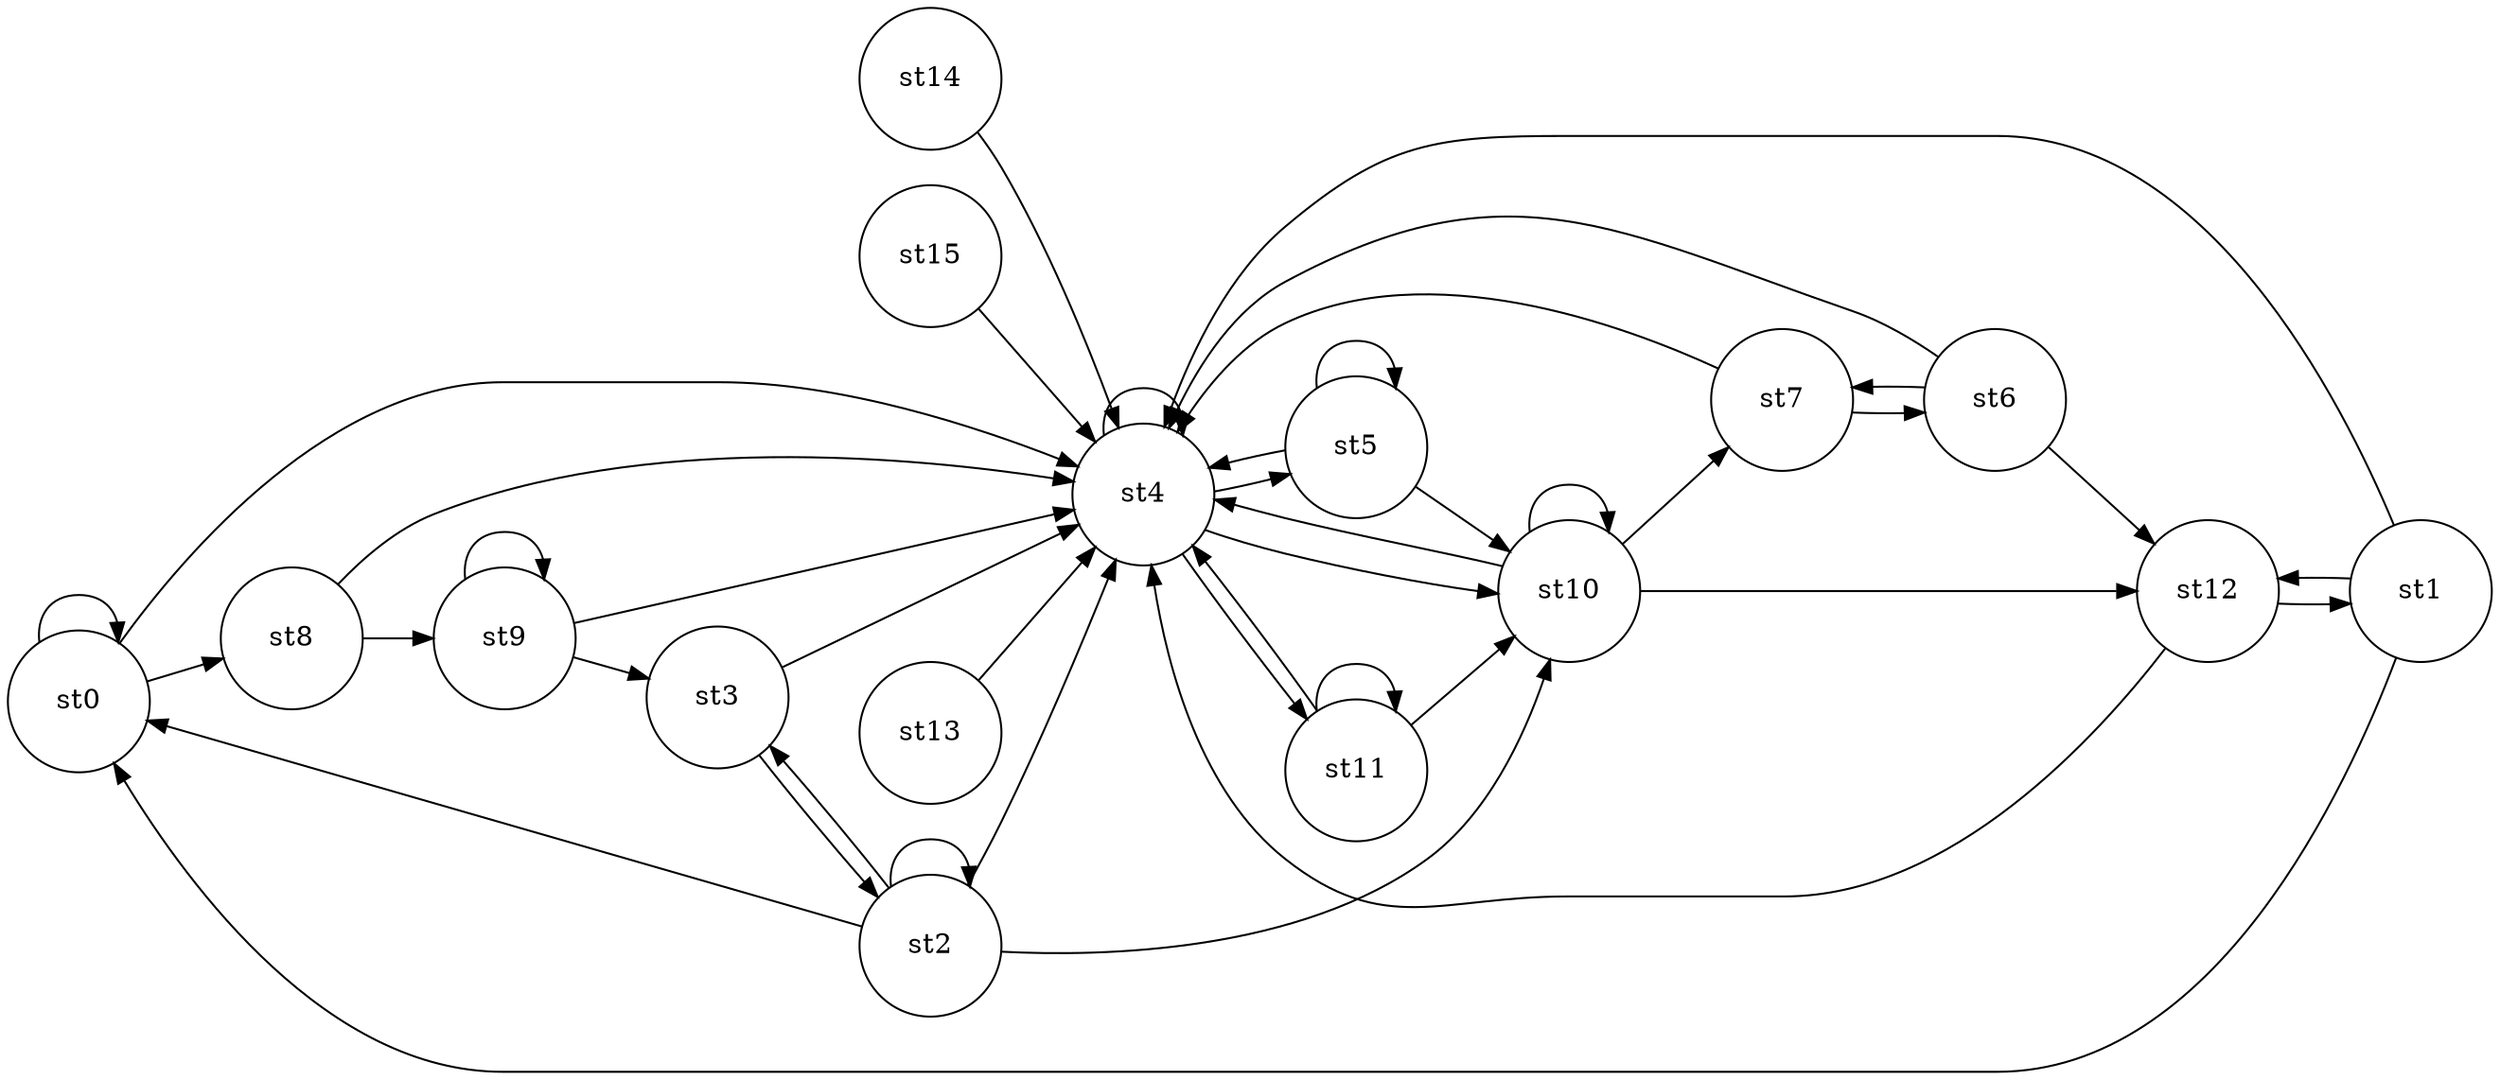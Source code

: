 #Total states is 0, including 0 states and 0 newstates
#Total transisions is 0, including 0 transistions and 0 new transitions
digraph finite_state_machine {
	rankdir=LR;
	size="20,20";
	resolution="300";
	overlap=false;

	node [shape = circle, fixedsize=true, width = 1, color = red, style = filled];

	node [shape = circle, color = black, style = unfilled];
	st0;
 	st1;
 	st10;
 	st11;
 	st12;
 	st13;
 	st14;
 	st15;
 	st2;
 	st3;
 	st4;
 	st5;
 	st6;
 	st7;
 	st8;
 	st9;
 	st0 -> st0;
	st0 -> st4;
	st0 -> st8;
	st1 -> st0;
	st1 -> st12;
	st1 -> st4;
	st10 -> st10;
	st10 -> st12;
	st10 -> st4;
	st10 -> st7;
	st11 -> st10;
	st11 -> st11;
	st11 -> st4;
	st12 -> st1;
	st12 -> st4;
	st13 -> st4;
	st14 -> st4;
	st15 -> st4;
	st2 -> st0;
	st2 -> st10;
	st2 -> st2;
	st2 -> st3;
	st2 -> st4;
	st3 -> st2;
	st3 -> st4;
	st4 -> st10;
	st4 -> st11;
	st4 -> st4;
	st4 -> st5;
	st5 -> st10;
	st5 -> st4;
	st5 -> st5;
	st6 -> st12;
	st6 -> st4;
	st6 -> st7;
	st7 -> st4;
	st7 -> st6;
	st8 -> st4;
	st8 -> st9;
	st9 -> st3;
	st9 -> st4;
	st9 -> st9;
}
